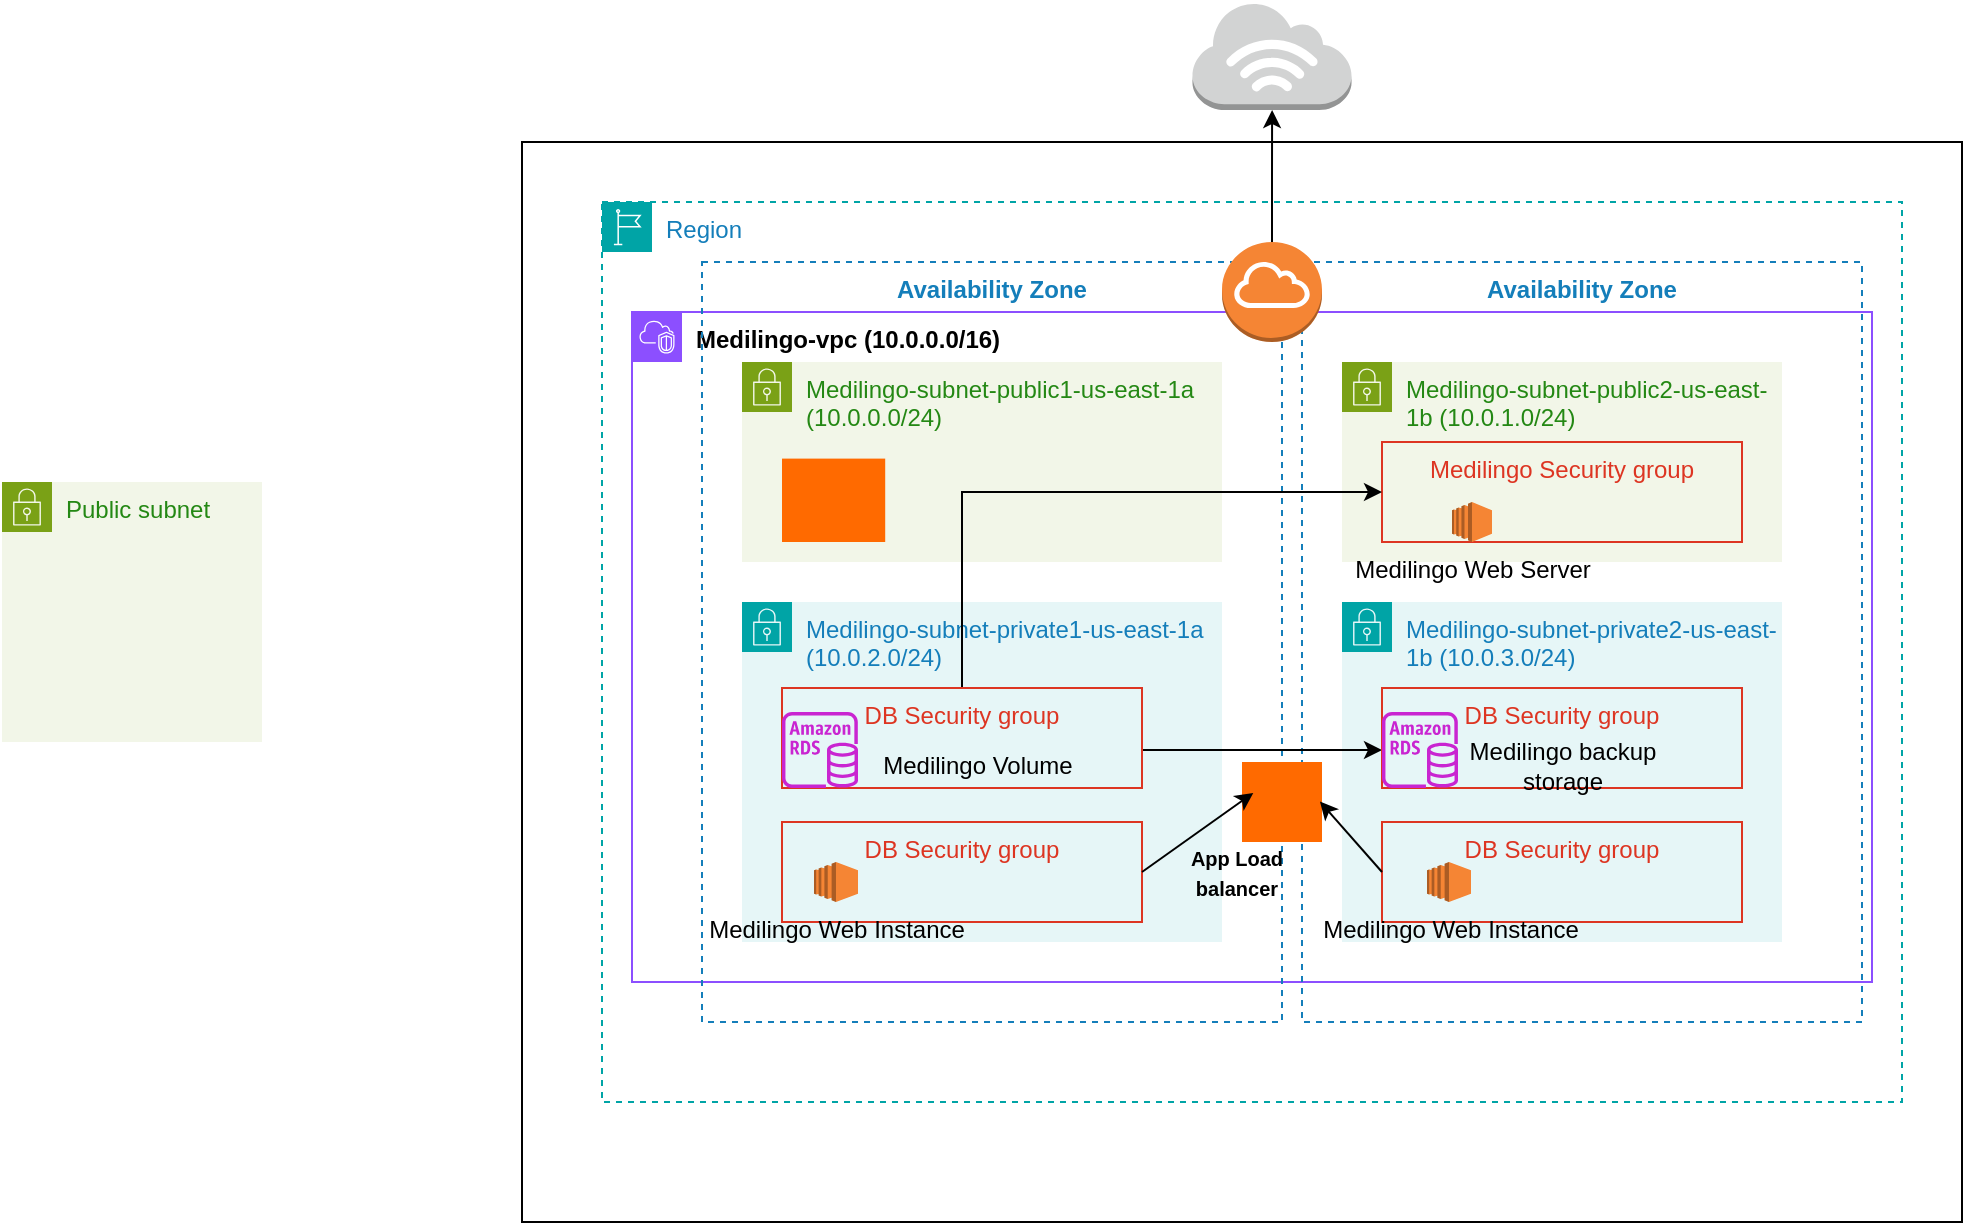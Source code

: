 <mxfile version="27.0.6">
  <diagram name="Page-1" id="3ljDJtrHwR8jhriiYCea">
    <mxGraphModel dx="1874" dy="427" grid="1" gridSize="10" guides="1" tooltips="1" connect="1" arrows="1" fold="1" page="1" pageScale="1" pageWidth="1169" pageHeight="827" math="0" shadow="0">
      <root>
        <mxCell id="0" />
        <mxCell id="1" parent="0" />
        <mxCell id="gCCHE5M0TESUwaTkZUH8-1" value="" style="rounded=0;whiteSpace=wrap;html=1;" vertex="1" parent="1">
          <mxGeometry x="120" y="90" width="720" height="540" as="geometry" />
        </mxCell>
        <mxCell id="gCCHE5M0TESUwaTkZUH8-2" value="Region" style="points=[[0,0],[0.25,0],[0.5,0],[0.75,0],[1,0],[1,0.25],[1,0.5],[1,0.75],[1,1],[0.75,1],[0.5,1],[0.25,1],[0,1],[0,0.75],[0,0.5],[0,0.25]];outlineConnect=0;gradientColor=none;html=1;whiteSpace=wrap;fontSize=12;fontStyle=0;container=1;pointerEvents=0;collapsible=0;recursiveResize=0;shape=mxgraph.aws4.group;grIcon=mxgraph.aws4.group_region;strokeColor=#00A4A6;fillColor=none;verticalAlign=top;align=left;spacingLeft=30;fontColor=#147EBA;dashed=1;" vertex="1" parent="1">
          <mxGeometry x="160" y="120" width="650" height="450" as="geometry" />
        </mxCell>
        <mxCell id="gCCHE5M0TESUwaTkZUH8-5" value="&lt;b&gt;&lt;font style=&quot;color: rgb(0, 0, 0);&quot;&gt;Medilingo-vpc (10.0.0.0/16)&lt;/font&gt;&lt;/b&gt;" style="points=[[0,0],[0.25,0],[0.5,0],[0.75,0],[1,0],[1,0.25],[1,0.5],[1,0.75],[1,1],[0.75,1],[0.5,1],[0.25,1],[0,1],[0,0.75],[0,0.5],[0,0.25]];outlineConnect=0;gradientColor=none;html=1;whiteSpace=wrap;fontSize=12;fontStyle=0;container=1;pointerEvents=0;collapsible=0;recursiveResize=0;shape=mxgraph.aws4.group;grIcon=mxgraph.aws4.group_vpc2;strokeColor=#8C4FFF;fillColor=none;verticalAlign=top;align=left;spacingLeft=30;fontColor=#AAB7B8;dashed=0;" vertex="1" parent="gCCHE5M0TESUwaTkZUH8-2">
          <mxGeometry x="15" y="55" width="620" height="335" as="geometry" />
        </mxCell>
        <mxCell id="gCCHE5M0TESUwaTkZUH8-3" value="Availability Zone" style="fillColor=none;strokeColor=#147EBA;dashed=1;verticalAlign=top;fontStyle=1;fontColor=#147EBA;whiteSpace=wrap;html=1;" vertex="1" parent="1">
          <mxGeometry x="210" y="150" width="290" height="380" as="geometry" />
        </mxCell>
        <mxCell id="gCCHE5M0TESUwaTkZUH8-4" value="&lt;b&gt;Availability Zone&lt;/b&gt;" style="fillColor=none;strokeColor=#147EBA;dashed=1;verticalAlign=top;fontStyle=0;fontColor=#147EBA;whiteSpace=wrap;html=1;" vertex="1" parent="1">
          <mxGeometry x="510" y="150" width="280" height="380" as="geometry" />
        </mxCell>
        <mxCell id="gCCHE5M0TESUwaTkZUH8-12" value="Public subnet" style="points=[[0,0],[0.25,0],[0.5,0],[0.75,0],[1,0],[1,0.25],[1,0.5],[1,0.75],[1,1],[0.75,1],[0.5,1],[0.25,1],[0,1],[0,0.75],[0,0.5],[0,0.25]];outlineConnect=0;gradientColor=none;html=1;whiteSpace=wrap;fontSize=12;fontStyle=0;container=1;pointerEvents=0;collapsible=0;recursiveResize=0;shape=mxgraph.aws4.group;grIcon=mxgraph.aws4.group_security_group;grStroke=0;strokeColor=#7AA116;fillColor=#F2F6E8;verticalAlign=top;align=left;spacingLeft=30;fontColor=#248814;dashed=0;" vertex="1" parent="1">
          <mxGeometry x="-140" y="260" width="130" height="130" as="geometry" />
        </mxCell>
        <mxCell id="gCCHE5M0TESUwaTkZUH8-13" value="Medilingo-subnet-public2-us-east-1b (10.0.1.0/24)" style="points=[[0,0],[0.25,0],[0.5,0],[0.75,0],[1,0],[1,0.25],[1,0.5],[1,0.75],[1,1],[0.75,1],[0.5,1],[0.25,1],[0,1],[0,0.75],[0,0.5],[0,0.25]];outlineConnect=0;gradientColor=none;html=1;whiteSpace=wrap;fontSize=12;fontStyle=0;container=1;pointerEvents=0;collapsible=0;recursiveResize=0;shape=mxgraph.aws4.group;grIcon=mxgraph.aws4.group_security_group;grStroke=0;strokeColor=#7AA116;fillColor=#F2F6E8;verticalAlign=top;align=left;spacingLeft=30;fontColor=#248814;dashed=0;" vertex="1" parent="1">
          <mxGeometry x="530" y="200" width="220" height="100" as="geometry" />
        </mxCell>
        <mxCell id="gCCHE5M0TESUwaTkZUH8-14" value="Medilingo-subnet-public1-us-east-1a (10.0.0.0/24)" style="points=[[0,0],[0.25,0],[0.5,0],[0.75,0],[1,0],[1,0.25],[1,0.5],[1,0.75],[1,1],[0.75,1],[0.5,1],[0.25,1],[0,1],[0,0.75],[0,0.5],[0,0.25]];outlineConnect=0;gradientColor=none;html=1;whiteSpace=wrap;fontSize=12;fontStyle=0;container=1;pointerEvents=0;collapsible=0;recursiveResize=0;shape=mxgraph.aws4.group;grIcon=mxgraph.aws4.group_security_group;grStroke=0;strokeColor=#7AA116;fillColor=#F2F6E8;verticalAlign=top;align=left;spacingLeft=30;fontColor=#248814;dashed=0;" vertex="1" parent="1">
          <mxGeometry x="230" y="200" width="240" height="100" as="geometry" />
        </mxCell>
        <mxCell id="gCCHE5M0TESUwaTkZUH8-20" value="Medilingo-subnet-private1-us-east-1a (10.0.2.0/24)" style="points=[[0,0],[0.25,0],[0.5,0],[0.75,0],[1,0],[1,0.25],[1,0.5],[1,0.75],[1,1],[0.75,1],[0.5,1],[0.25,1],[0,1],[0,0.75],[0,0.5],[0,0.25]];outlineConnect=0;gradientColor=none;html=1;whiteSpace=wrap;fontSize=12;fontStyle=0;container=1;pointerEvents=0;collapsible=0;recursiveResize=0;shape=mxgraph.aws4.group;grIcon=mxgraph.aws4.group_security_group;grStroke=0;strokeColor=#00A4A6;fillColor=#E6F6F7;verticalAlign=top;align=left;spacingLeft=30;fontColor=#147EBA;dashed=0;" vertex="1" parent="1">
          <mxGeometry x="230" y="320" width="240" height="170" as="geometry" />
        </mxCell>
        <mxCell id="gCCHE5M0TESUwaTkZUH8-22" value="Medilingo-subnet-private2-us-east-1b (10.0.3.0/24)" style="points=[[0,0],[0.25,0],[0.5,0],[0.75,0],[1,0],[1,0.25],[1,0.5],[1,0.75],[1,1],[0.75,1],[0.5,1],[0.25,1],[0,1],[0,0.75],[0,0.5],[0,0.25]];outlineConnect=0;gradientColor=none;html=1;whiteSpace=wrap;fontSize=12;fontStyle=0;container=1;pointerEvents=0;collapsible=0;recursiveResize=0;shape=mxgraph.aws4.group;grIcon=mxgraph.aws4.group_security_group;grStroke=0;strokeColor=#00A4A6;fillColor=#E6F6F7;verticalAlign=top;align=left;spacingLeft=30;fontColor=#147EBA;dashed=0;" vertex="1" parent="1">
          <mxGeometry x="530" y="320" width="220" height="170" as="geometry" />
        </mxCell>
        <mxCell id="gCCHE5M0TESUwaTkZUH8-23" value="Medilingo Security group" style="fillColor=none;strokeColor=#DD3522;verticalAlign=top;fontStyle=0;fontColor=#DD3522;whiteSpace=wrap;html=1;" vertex="1" parent="1">
          <mxGeometry x="550" y="240" width="180" height="50" as="geometry" />
        </mxCell>
        <mxCell id="gCCHE5M0TESUwaTkZUH8-41" style="edgeStyle=orthogonalEdgeStyle;rounded=0;orthogonalLoop=1;jettySize=auto;html=1;exitX=0.5;exitY=0;exitDx=0;exitDy=0;entryX=0;entryY=0.5;entryDx=0;entryDy=0;" edge="1" parent="1" source="gCCHE5M0TESUwaTkZUH8-24" target="gCCHE5M0TESUwaTkZUH8-23">
          <mxGeometry relative="1" as="geometry">
            <Array as="points">
              <mxPoint x="340" y="265" />
            </Array>
          </mxGeometry>
        </mxCell>
        <mxCell id="gCCHE5M0TESUwaTkZUH8-43" style="edgeStyle=orthogonalEdgeStyle;rounded=0;orthogonalLoop=1;jettySize=auto;html=1;exitX=1;exitY=0.5;exitDx=0;exitDy=0;" edge="1" parent="1" source="gCCHE5M0TESUwaTkZUH8-24" target="gCCHE5M0TESUwaTkZUH8-35">
          <mxGeometry relative="1" as="geometry">
            <Array as="points">
              <mxPoint x="430" y="394" />
            </Array>
          </mxGeometry>
        </mxCell>
        <mxCell id="gCCHE5M0TESUwaTkZUH8-24" value="DB Security group" style="fillColor=none;strokeColor=#DD3522;verticalAlign=top;fontStyle=0;fontColor=#DD3522;whiteSpace=wrap;html=1;" vertex="1" parent="1">
          <mxGeometry x="250" y="363" width="180" height="50" as="geometry" />
        </mxCell>
        <mxCell id="gCCHE5M0TESUwaTkZUH8-25" value="DB Security group" style="fillColor=none;strokeColor=#DD3522;verticalAlign=top;fontStyle=0;fontColor=#DD3522;whiteSpace=wrap;html=1;" vertex="1" parent="1">
          <mxGeometry x="550" y="363" width="180" height="50" as="geometry" />
        </mxCell>
        <mxCell id="gCCHE5M0TESUwaTkZUH8-26" value="" style="points=[];aspect=fixed;html=1;align=center;shadow=0;dashed=0;fillColor=#FF6A00;strokeColor=none;shape=mxgraph.alibaba_cloud.nat_gateway;" vertex="1" parent="1">
          <mxGeometry x="250" y="248.3" width="51.6" height="41.7" as="geometry" />
        </mxCell>
        <mxCell id="gCCHE5M0TESUwaTkZUH8-27" value="Medilingo Web Server" style="outlineConnect=0;dashed=0;verticalLabelPosition=bottom;verticalAlign=top;align=center;html=1;shape=mxgraph.aws3.ec2;fillColor=#F58534;gradientColor=none;" vertex="1" parent="1">
          <mxGeometry x="585" y="270" width="20" height="20" as="geometry" />
        </mxCell>
        <mxCell id="gCCHE5M0TESUwaTkZUH8-34" value="" style="sketch=0;outlineConnect=0;fontColor=#232F3E;gradientColor=none;fillColor=#C925D1;strokeColor=none;dashed=0;verticalLabelPosition=bottom;verticalAlign=top;align=center;html=1;fontSize=12;fontStyle=0;aspect=fixed;pointerEvents=1;shape=mxgraph.aws4.rds_instance;" vertex="1" parent="1">
          <mxGeometry x="250" y="375" width="38" height="38" as="geometry" />
        </mxCell>
        <mxCell id="gCCHE5M0TESUwaTkZUH8-35" value="" style="sketch=0;outlineConnect=0;fontColor=#232F3E;gradientColor=none;fillColor=#C925D1;strokeColor=none;dashed=0;verticalLabelPosition=bottom;verticalAlign=top;align=center;html=1;fontSize=12;fontStyle=0;aspect=fixed;pointerEvents=1;shape=mxgraph.aws4.rds_instance;" vertex="1" parent="1">
          <mxGeometry x="550" y="375" width="38" height="38" as="geometry" />
        </mxCell>
        <mxCell id="gCCHE5M0TESUwaTkZUH8-36" value="Medilingo Volume" style="text;html=1;align=center;verticalAlign=middle;whiteSpace=wrap;rounded=0;" vertex="1" parent="1">
          <mxGeometry x="288" y="390" width="120" height="23" as="geometry" />
        </mxCell>
        <mxCell id="gCCHE5M0TESUwaTkZUH8-37" value="Medilingo backup storage" style="text;html=1;align=center;verticalAlign=middle;whiteSpace=wrap;rounded=0;" vertex="1" parent="1">
          <mxGeometry x="572.5" y="390" width="135" height="23" as="geometry" />
        </mxCell>
        <mxCell id="gCCHE5M0TESUwaTkZUH8-40" value="" style="edgeStyle=orthogonalEdgeStyle;rounded=0;orthogonalLoop=1;jettySize=auto;html=1;" edge="1" parent="1" source="gCCHE5M0TESUwaTkZUH8-38" target="gCCHE5M0TESUwaTkZUH8-39">
          <mxGeometry relative="1" as="geometry" />
        </mxCell>
        <mxCell id="gCCHE5M0TESUwaTkZUH8-38" value="" style="outlineConnect=0;dashed=0;verticalLabelPosition=bottom;verticalAlign=top;align=center;html=1;shape=mxgraph.aws3.internet_gateway;fillColor=#F58534;gradientColor=none;" vertex="1" parent="1">
          <mxGeometry x="470" y="140" width="50" height="50" as="geometry" />
        </mxCell>
        <mxCell id="gCCHE5M0TESUwaTkZUH8-39" value="" style="outlineConnect=0;dashed=0;verticalLabelPosition=bottom;verticalAlign=top;align=center;html=1;shape=mxgraph.aws3.internet_3;fillColor=#D2D3D3;gradientColor=none;" vertex="1" parent="1">
          <mxGeometry x="455.25" y="20" width="79.5" height="54" as="geometry" />
        </mxCell>
        <mxCell id="gCCHE5M0TESUwaTkZUH8-45" value="" style="points=[];aspect=fixed;html=1;align=center;shadow=0;dashed=0;fillColor=#FF6A00;strokeColor=none;shape=mxgraph.alibaba_cloud.alb_application_load_balancer_02;" vertex="1" parent="1">
          <mxGeometry x="480" y="400" width="40" height="40" as="geometry" />
        </mxCell>
        <mxCell id="gCCHE5M0TESUwaTkZUH8-46" value="DB Security group" style="fillColor=none;strokeColor=#DD3522;verticalAlign=top;fontStyle=0;fontColor=#DD3522;whiteSpace=wrap;html=1;" vertex="1" parent="1">
          <mxGeometry x="250" y="430" width="180" height="50" as="geometry" />
        </mxCell>
        <mxCell id="gCCHE5M0TESUwaTkZUH8-47" value="DB Security group" style="fillColor=none;strokeColor=#DD3522;verticalAlign=top;fontStyle=0;fontColor=#DD3522;whiteSpace=wrap;html=1;" vertex="1" parent="1">
          <mxGeometry x="550" y="430" width="180" height="50" as="geometry" />
        </mxCell>
        <mxCell id="gCCHE5M0TESUwaTkZUH8-48" value="Medilingo Web Instance" style="outlineConnect=0;dashed=0;verticalLabelPosition=bottom;verticalAlign=top;align=center;html=1;shape=mxgraph.aws3.ec2;fillColor=#F58534;gradientColor=none;" vertex="1" parent="1">
          <mxGeometry x="266" y="450" width="22" height="20" as="geometry" />
        </mxCell>
        <mxCell id="gCCHE5M0TESUwaTkZUH8-49" value="Medilingo Web Instance" style="outlineConnect=0;dashed=0;verticalLabelPosition=bottom;verticalAlign=top;align=center;html=1;shape=mxgraph.aws3.ec2;fillColor=#F58534;gradientColor=none;" vertex="1" parent="1">
          <mxGeometry x="572.5" y="450" width="22" height="20" as="geometry" />
        </mxCell>
        <mxCell id="gCCHE5M0TESUwaTkZUH8-50" value="&lt;b&gt;&lt;font style=&quot;font-size: 10px;&quot;&gt;App Load balancer&lt;/font&gt;&lt;/b&gt;" style="text;html=1;align=center;verticalAlign=middle;whiteSpace=wrap;rounded=0;" vertex="1" parent="1">
          <mxGeometry x="444.75" y="440" width="65.25" height="30" as="geometry" />
        </mxCell>
        <mxCell id="gCCHE5M0TESUwaTkZUH8-51" value="" style="endArrow=classic;html=1;rounded=0;exitX=1;exitY=0.5;exitDx=0;exitDy=0;entryX=0.141;entryY=0.386;entryDx=0;entryDy=0;entryPerimeter=0;" edge="1" parent="1" source="gCCHE5M0TESUwaTkZUH8-46" target="gCCHE5M0TESUwaTkZUH8-45">
          <mxGeometry width="50" height="50" relative="1" as="geometry">
            <mxPoint x="470" y="490" as="sourcePoint" />
            <mxPoint x="520" y="440" as="targetPoint" />
          </mxGeometry>
        </mxCell>
        <mxCell id="gCCHE5M0TESUwaTkZUH8-52" value="" style="endArrow=classic;html=1;rounded=0;exitX=0;exitY=0.5;exitDx=0;exitDy=0;entryX=0.974;entryY=0.494;entryDx=0;entryDy=0;entryPerimeter=0;" edge="1" parent="1" source="gCCHE5M0TESUwaTkZUH8-47" target="gCCHE5M0TESUwaTkZUH8-45">
          <mxGeometry width="50" height="50" relative="1" as="geometry">
            <mxPoint x="510" y="460" as="sourcePoint" />
            <mxPoint x="566" y="420" as="targetPoint" />
          </mxGeometry>
        </mxCell>
      </root>
    </mxGraphModel>
  </diagram>
</mxfile>
